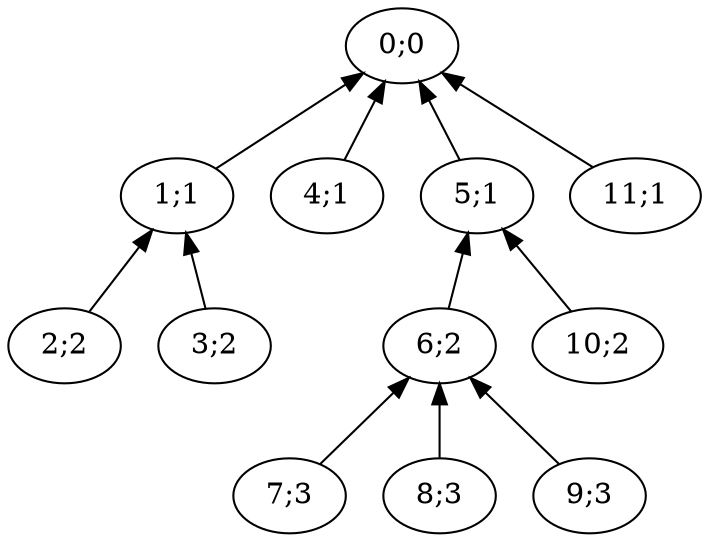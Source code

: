 digraph G{
"0;0"
"1;1"->"0;0"
"2;2"->"1;1"
"3;2"->"1;1"
"4;1"->"0;0"
"5;1"->"0;0"
"6;2"->"5;1"
"7;3"->"6;2"
"8;3"->"6;2"
"9;3"->"6;2"
"10;2"->"5;1"
"11;1"->"0;0"
rankdir=BT;
}